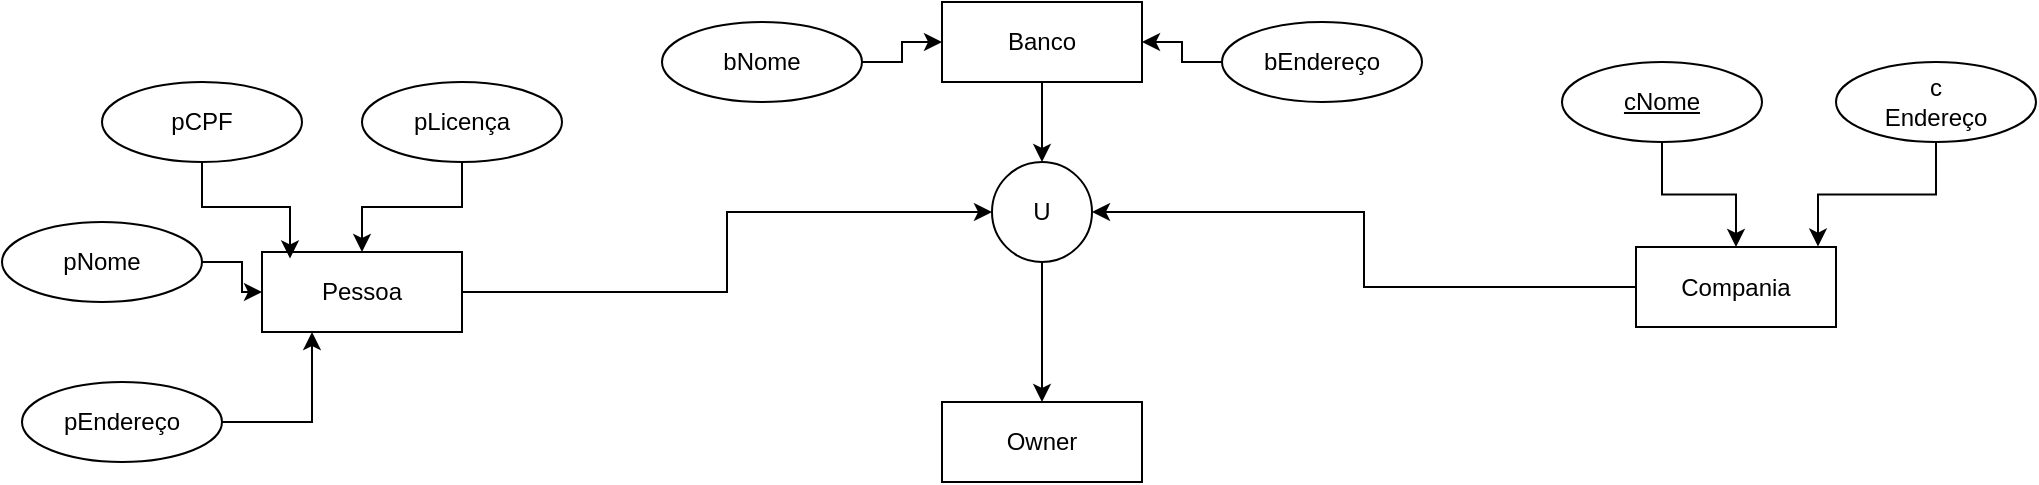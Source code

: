 <mxfile version="20.3.3" type="github">
  <diagram id="WnrNiffU1JrKf56UtBZ9" name="Página-1">
    <mxGraphModel dx="1422" dy="1886" grid="1" gridSize="10" guides="1" tooltips="1" connect="1" arrows="1" fold="1" page="1" pageScale="1" pageWidth="827" pageHeight="1169" math="0" shadow="0">
      <root>
        <mxCell id="0" />
        <mxCell id="1" parent="0" />
        <mxCell id="D33RAlfbOmx4XfKYdY3i-7" style="edgeStyle=orthogonalEdgeStyle;rounded=0;orthogonalLoop=1;jettySize=auto;html=1;" edge="1" parent="1" source="D33RAlfbOmx4XfKYdY3i-2" target="D33RAlfbOmx4XfKYdY3i-5">
          <mxGeometry relative="1" as="geometry" />
        </mxCell>
        <mxCell id="D33RAlfbOmx4XfKYdY3i-2" value="&lt;font style=&quot;vertical-align: inherit;&quot;&gt;&lt;font style=&quot;vertical-align: inherit;&quot;&gt;Pessoa&lt;br&gt;&lt;/font&gt;&lt;/font&gt;" style="whiteSpace=wrap;html=1;align=center;" vertex="1" parent="1">
          <mxGeometry x="140" y="-25" width="100" height="40" as="geometry" />
        </mxCell>
        <mxCell id="D33RAlfbOmx4XfKYdY3i-9" style="edgeStyle=orthogonalEdgeStyle;rounded=0;orthogonalLoop=1;jettySize=auto;html=1;" edge="1" parent="1" source="D33RAlfbOmx4XfKYdY3i-3" target="D33RAlfbOmx4XfKYdY3i-5">
          <mxGeometry relative="1" as="geometry" />
        </mxCell>
        <mxCell id="D33RAlfbOmx4XfKYdY3i-3" value="&lt;font style=&quot;vertical-align: inherit;&quot;&gt;&lt;font style=&quot;vertical-align: inherit;&quot;&gt;&lt;font style=&quot;vertical-align: inherit;&quot;&gt;&lt;font style=&quot;vertical-align: inherit;&quot;&gt;Banco&lt;/font&gt;&lt;/font&gt;&lt;span style=&quot;color: rgba(0, 0, 0, 0); font-family: monospace; font-size: 0px; text-align: start;&quot;&gt;&lt;font style=&quot;vertical-align: inherit;&quot;&gt;&lt;font style=&quot;vertical-align: inherit;&quot;&gt;%3CmxGraphModel%3E%3Croot%3E%3CmxCell%20id%3D%220%22%2F%3E%3CmxCell%20id%3D%221%22%20parent%3D%220%22%2F%3E%3CmxCell%20id%3D %222%22%20value%3D%22%26lt%3Bfont%20style%3D%26quot%3Bvertical-align%3A%20inherit%3B%26quot%3B%26gt%3B%26lt%3Bfont%20style%3D%26quot%3Bvertical -align%3A%20herit%3B%26quot%3B%26gt%3BPessoa%26lt%3Bbr%26gt%3B%26lt%3B%2Ffont%26gt%3B%26lt%3B%2Ffont%26gt%3B%22%20style%3D %22whiteSpace%3Dwrap%3Bhtml%3D1%3Balign%3Dcenter%3B%22%20vertex%3D%221%22%20parent%3D%221%22%3E%3CmxGeometria%20x%3D%2290%22%20y%3D%22200 %22%20width%3D%22100%22%20height%3D%2240%22%20as%3D%22geometria%22%2F%3E%3C%2FmxCell%3E%3C%2Froot%3E%3C%2FmxGraphModel%3E&lt;/font&gt;&lt;/font&gt;&lt;/span&gt;&lt;br&gt;&lt;/font&gt;&lt;/font&gt;" style="whiteSpace=wrap;html=1;align=center;" vertex="1" parent="1">
          <mxGeometry x="480" y="-150" width="100" height="40" as="geometry" />
        </mxCell>
        <mxCell id="D33RAlfbOmx4XfKYdY3i-8" style="edgeStyle=orthogonalEdgeStyle;rounded=0;orthogonalLoop=1;jettySize=auto;html=1;entryX=1;entryY=0.5;entryDx=0;entryDy=0;" edge="1" parent="1" source="D33RAlfbOmx4XfKYdY3i-4" target="D33RAlfbOmx4XfKYdY3i-5">
          <mxGeometry relative="1" as="geometry" />
        </mxCell>
        <mxCell id="D33RAlfbOmx4XfKYdY3i-4" value="&lt;font style=&quot;vertical-align: inherit;&quot;&gt;&lt;font style=&quot;vertical-align: inherit;&quot;&gt;&lt;font style=&quot;vertical-align: inherit;&quot;&gt;&lt;font style=&quot;vertical-align: inherit;&quot;&gt;Compania&lt;/font&gt;&lt;/font&gt;&lt;br&gt;&lt;/font&gt;&lt;/font&gt;" style="whiteSpace=wrap;html=1;align=center;" vertex="1" parent="1">
          <mxGeometry x="827" y="-27.5" width="100" height="40" as="geometry" />
        </mxCell>
        <mxCell id="D33RAlfbOmx4XfKYdY3i-11" style="edgeStyle=orthogonalEdgeStyle;rounded=0;orthogonalLoop=1;jettySize=auto;html=1;entryX=0.5;entryY=0;entryDx=0;entryDy=0;" edge="1" parent="1" source="D33RAlfbOmx4XfKYdY3i-5" target="D33RAlfbOmx4XfKYdY3i-10">
          <mxGeometry relative="1" as="geometry" />
        </mxCell>
        <mxCell id="D33RAlfbOmx4XfKYdY3i-5" value="U" style="ellipse;whiteSpace=wrap;html=1;aspect=fixed;" vertex="1" parent="1">
          <mxGeometry x="505" y="-70" width="50" height="50" as="geometry" />
        </mxCell>
        <mxCell id="D33RAlfbOmx4XfKYdY3i-10" value="Owner" style="whiteSpace=wrap;html=1;align=center;" vertex="1" parent="1">
          <mxGeometry x="480" y="50" width="100" height="40" as="geometry" />
        </mxCell>
        <mxCell id="D33RAlfbOmx4XfKYdY3i-24" style="edgeStyle=orthogonalEdgeStyle;rounded=0;orthogonalLoop=1;jettySize=auto;html=1;entryX=0.14;entryY=0.081;entryDx=0;entryDy=0;entryPerimeter=0;" edge="1" parent="1" source="D33RAlfbOmx4XfKYdY3i-14" target="D33RAlfbOmx4XfKYdY3i-2">
          <mxGeometry relative="1" as="geometry" />
        </mxCell>
        <mxCell id="D33RAlfbOmx4XfKYdY3i-14" value="pCPF" style="ellipse;whiteSpace=wrap;html=1;align=center;" vertex="1" parent="1">
          <mxGeometry x="60" y="-110" width="100" height="40" as="geometry" />
        </mxCell>
        <mxCell id="D33RAlfbOmx4XfKYdY3i-23" style="edgeStyle=orthogonalEdgeStyle;rounded=0;orthogonalLoop=1;jettySize=auto;html=1;" edge="1" parent="1" source="D33RAlfbOmx4XfKYdY3i-15" target="D33RAlfbOmx4XfKYdY3i-2">
          <mxGeometry relative="1" as="geometry" />
        </mxCell>
        <mxCell id="D33RAlfbOmx4XfKYdY3i-15" value="pLicença" style="ellipse;whiteSpace=wrap;html=1;align=center;" vertex="1" parent="1">
          <mxGeometry x="190" y="-110" width="100" height="40" as="geometry" />
        </mxCell>
        <mxCell id="D33RAlfbOmx4XfKYdY3i-25" value="" style="edgeStyle=orthogonalEdgeStyle;rounded=0;orthogonalLoop=1;jettySize=auto;html=1;" edge="1" parent="1" source="D33RAlfbOmx4XfKYdY3i-16" target="D33RAlfbOmx4XfKYdY3i-2">
          <mxGeometry relative="1" as="geometry" />
        </mxCell>
        <mxCell id="D33RAlfbOmx4XfKYdY3i-16" value="pNome" style="ellipse;whiteSpace=wrap;html=1;align=center;" vertex="1" parent="1">
          <mxGeometry x="10" y="-40" width="100" height="40" as="geometry" />
        </mxCell>
        <mxCell id="D33RAlfbOmx4XfKYdY3i-26" style="edgeStyle=orthogonalEdgeStyle;rounded=0;orthogonalLoop=1;jettySize=auto;html=1;entryX=0.25;entryY=1;entryDx=0;entryDy=0;" edge="1" parent="1" source="D33RAlfbOmx4XfKYdY3i-17" target="D33RAlfbOmx4XfKYdY3i-2">
          <mxGeometry relative="1" as="geometry" />
        </mxCell>
        <mxCell id="D33RAlfbOmx4XfKYdY3i-17" value="pEndereço" style="ellipse;whiteSpace=wrap;html=1;align=center;" vertex="1" parent="1">
          <mxGeometry x="20" y="40" width="100" height="40" as="geometry" />
        </mxCell>
        <mxCell id="D33RAlfbOmx4XfKYdY3i-27" style="edgeStyle=orthogonalEdgeStyle;rounded=0;orthogonalLoop=1;jettySize=auto;html=1;entryX=0.91;entryY=-0.006;entryDx=0;entryDy=0;entryPerimeter=0;" edge="1" parent="1" source="D33RAlfbOmx4XfKYdY3i-18" target="D33RAlfbOmx4XfKYdY3i-4">
          <mxGeometry relative="1" as="geometry">
            <mxPoint x="970" as="targetPoint" />
          </mxGeometry>
        </mxCell>
        <mxCell id="D33RAlfbOmx4XfKYdY3i-18" value="c&lt;br&gt;Endereço" style="ellipse;whiteSpace=wrap;html=1;align=center;" vertex="1" parent="1">
          <mxGeometry x="927" y="-120" width="100" height="40" as="geometry" />
        </mxCell>
        <mxCell id="D33RAlfbOmx4XfKYdY3i-22" style="edgeStyle=orthogonalEdgeStyle;rounded=0;orthogonalLoop=1;jettySize=auto;html=1;entryX=0;entryY=0.5;entryDx=0;entryDy=0;" edge="1" parent="1" source="D33RAlfbOmx4XfKYdY3i-19" target="D33RAlfbOmx4XfKYdY3i-3">
          <mxGeometry relative="1" as="geometry" />
        </mxCell>
        <mxCell id="D33RAlfbOmx4XfKYdY3i-19" value="bNome" style="ellipse;whiteSpace=wrap;html=1;align=center;" vertex="1" parent="1">
          <mxGeometry x="340" y="-140" width="100" height="40" as="geometry" />
        </mxCell>
        <mxCell id="D33RAlfbOmx4XfKYdY3i-21" style="edgeStyle=orthogonalEdgeStyle;rounded=0;orthogonalLoop=1;jettySize=auto;html=1;" edge="1" parent="1" source="D33RAlfbOmx4XfKYdY3i-20" target="D33RAlfbOmx4XfKYdY3i-3">
          <mxGeometry relative="1" as="geometry" />
        </mxCell>
        <mxCell id="D33RAlfbOmx4XfKYdY3i-20" value="bEndereço" style="ellipse;whiteSpace=wrap;html=1;align=center;" vertex="1" parent="1">
          <mxGeometry x="620" y="-140" width="100" height="40" as="geometry" />
        </mxCell>
        <mxCell id="D33RAlfbOmx4XfKYdY3i-29" value="" style="edgeStyle=orthogonalEdgeStyle;rounded=0;orthogonalLoop=1;jettySize=auto;html=1;" edge="1" parent="1" source="D33RAlfbOmx4XfKYdY3i-28" target="D33RAlfbOmx4XfKYdY3i-4">
          <mxGeometry relative="1" as="geometry" />
        </mxCell>
        <mxCell id="D33RAlfbOmx4XfKYdY3i-28" value="cNome" style="ellipse;whiteSpace=wrap;html=1;align=center;fontStyle=4;" vertex="1" parent="1">
          <mxGeometry x="790" y="-120" width="100" height="40" as="geometry" />
        </mxCell>
      </root>
    </mxGraphModel>
  </diagram>
</mxfile>
